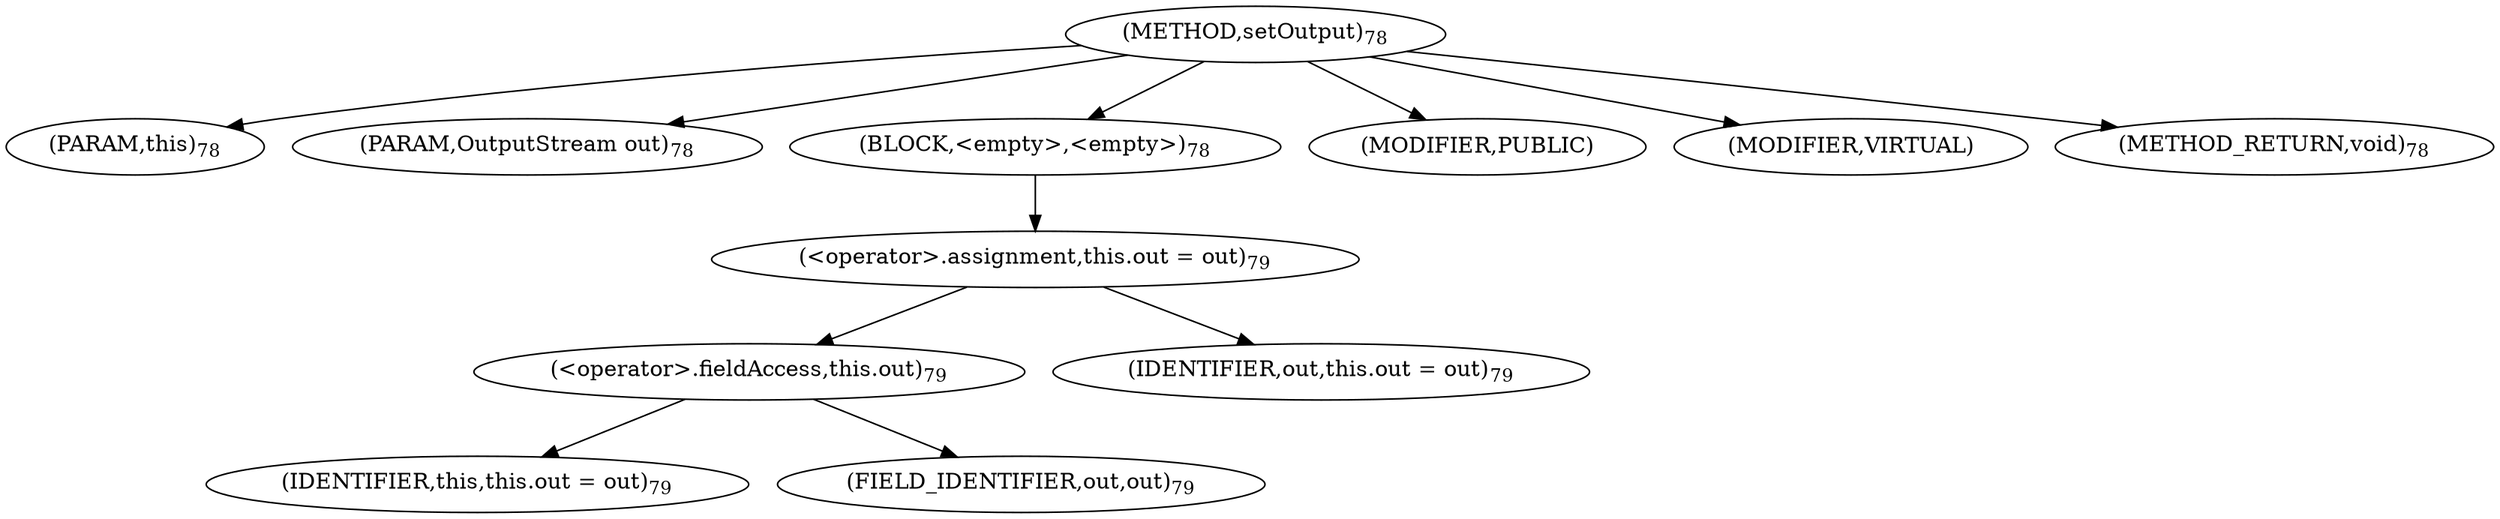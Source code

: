 digraph "setOutput" {  
"122" [label = <(METHOD,setOutput)<SUB>78</SUB>> ]
"4" [label = <(PARAM,this)<SUB>78</SUB>> ]
"123" [label = <(PARAM,OutputStream out)<SUB>78</SUB>> ]
"124" [label = <(BLOCK,&lt;empty&gt;,&lt;empty&gt;)<SUB>78</SUB>> ]
"125" [label = <(&lt;operator&gt;.assignment,this.out = out)<SUB>79</SUB>> ]
"126" [label = <(&lt;operator&gt;.fieldAccess,this.out)<SUB>79</SUB>> ]
"3" [label = <(IDENTIFIER,this,this.out = out)<SUB>79</SUB>> ]
"127" [label = <(FIELD_IDENTIFIER,out,out)<SUB>79</SUB>> ]
"128" [label = <(IDENTIFIER,out,this.out = out)<SUB>79</SUB>> ]
"129" [label = <(MODIFIER,PUBLIC)> ]
"130" [label = <(MODIFIER,VIRTUAL)> ]
"131" [label = <(METHOD_RETURN,void)<SUB>78</SUB>> ]
  "122" -> "4" 
  "122" -> "123" 
  "122" -> "124" 
  "122" -> "129" 
  "122" -> "130" 
  "122" -> "131" 
  "124" -> "125" 
  "125" -> "126" 
  "125" -> "128" 
  "126" -> "3" 
  "126" -> "127" 
}
